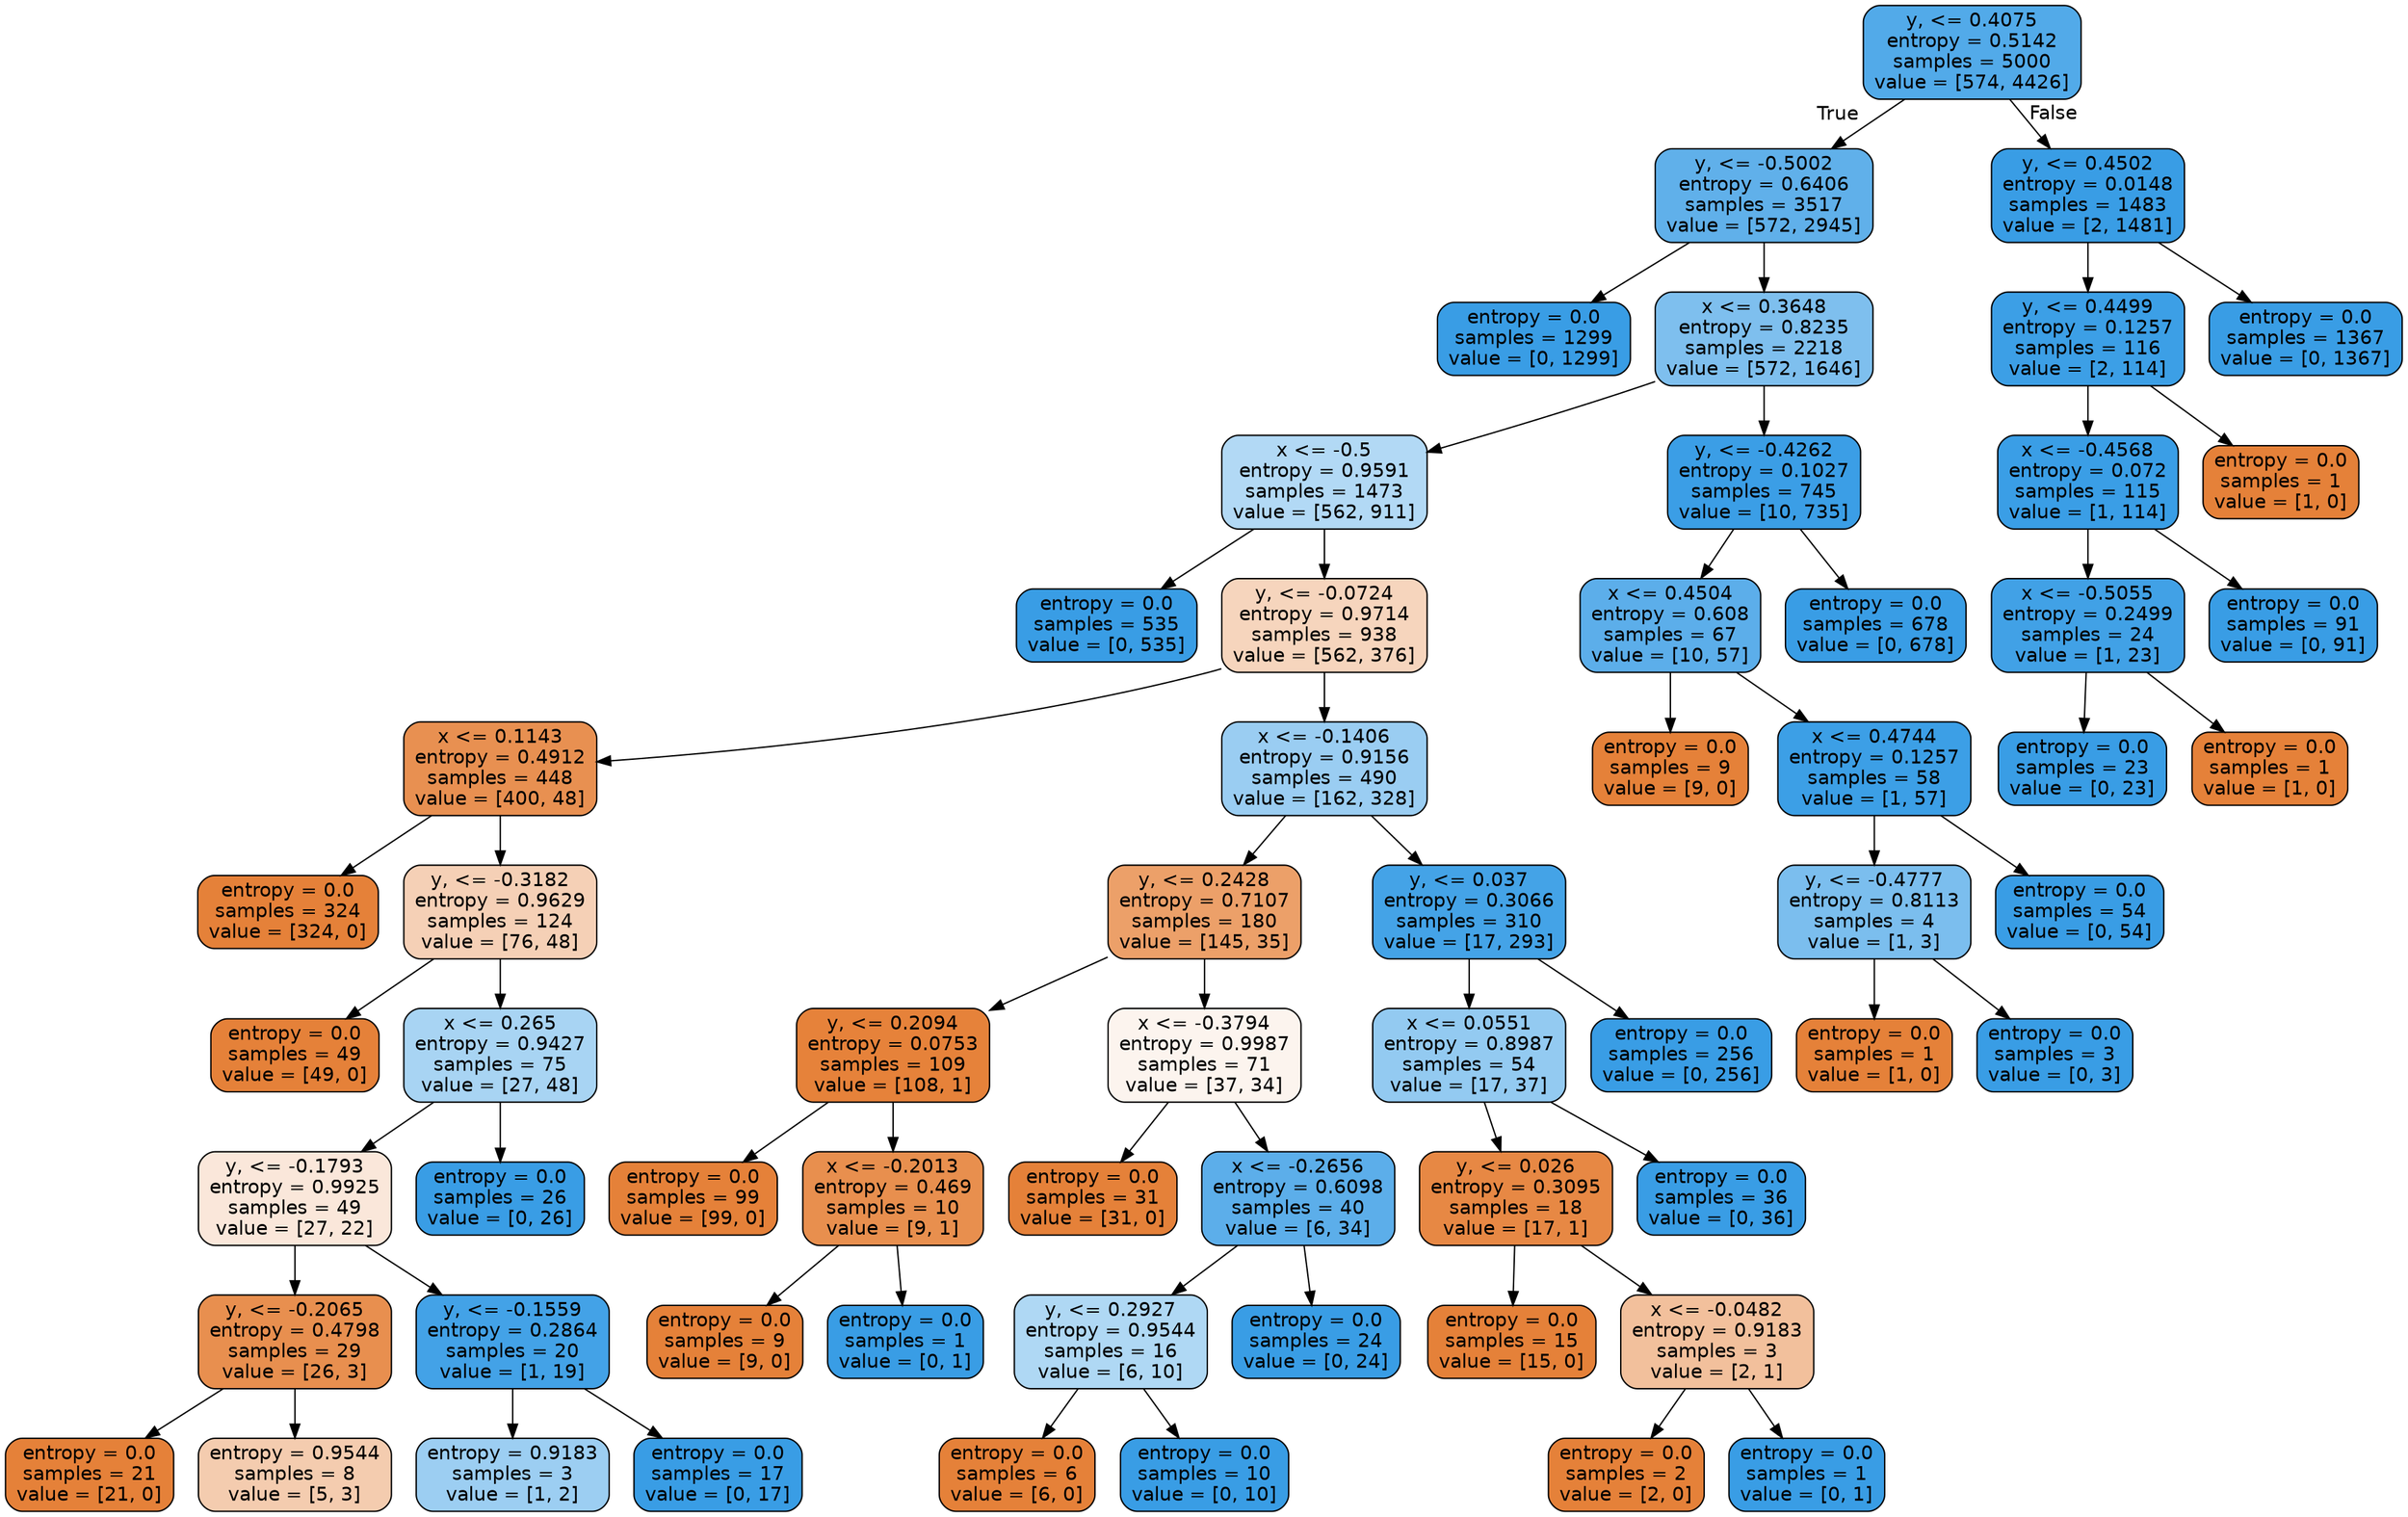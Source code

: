 digraph Tree {
node [shape=box, style="filled, rounded", color="black", fontname=helvetica] ;
edge [fontname=helvetica] ;
0 [label="y, <= 0.4075\nentropy = 0.5142\nsamples = 5000\nvalue = [574, 4426]", fillcolor="#399de5de"] ;
1 [label="y, <= -0.5002\nentropy = 0.6406\nsamples = 3517\nvalue = [572, 2945]", fillcolor="#399de5cd"] ;
0 -> 1 [labeldistance=2.5, labelangle=45, headlabel="True"] ;
2 [label="entropy = 0.0\nsamples = 1299\nvalue = [0, 1299]", fillcolor="#399de5ff"] ;
1 -> 2 ;
3 [label="x <= 0.3648\nentropy = 0.8235\nsamples = 2218\nvalue = [572, 1646]", fillcolor="#399de5a6"] ;
1 -> 3 ;
4 [label="x <= -0.5\nentropy = 0.9591\nsamples = 1473\nvalue = [562, 911]", fillcolor="#399de562"] ;
3 -> 4 ;
5 [label="entropy = 0.0\nsamples = 535\nvalue = [0, 535]", fillcolor="#399de5ff"] ;
4 -> 5 ;
6 [label="y, <= -0.0724\nentropy = 0.9714\nsamples = 938\nvalue = [562, 376]", fillcolor="#e5813954"] ;
4 -> 6 ;
7 [label="x <= 0.1143\nentropy = 0.4912\nsamples = 448\nvalue = [400, 48]", fillcolor="#e58139e0"] ;
6 -> 7 ;
8 [label="entropy = 0.0\nsamples = 324\nvalue = [324, 0]", fillcolor="#e58139ff"] ;
7 -> 8 ;
9 [label="y, <= -0.3182\nentropy = 0.9629\nsamples = 124\nvalue = [76, 48]", fillcolor="#e581395e"] ;
7 -> 9 ;
10 [label="entropy = 0.0\nsamples = 49\nvalue = [49, 0]", fillcolor="#e58139ff"] ;
9 -> 10 ;
11 [label="x <= 0.265\nentropy = 0.9427\nsamples = 75\nvalue = [27, 48]", fillcolor="#399de570"] ;
9 -> 11 ;
12 [label="y, <= -0.1793\nentropy = 0.9925\nsamples = 49\nvalue = [27, 22]", fillcolor="#e581392f"] ;
11 -> 12 ;
13 [label="y, <= -0.2065\nentropy = 0.4798\nsamples = 29\nvalue = [26, 3]", fillcolor="#e58139e2"] ;
12 -> 13 ;
14 [label="entropy = 0.0\nsamples = 21\nvalue = [21, 0]", fillcolor="#e58139ff"] ;
13 -> 14 ;
15 [label="entropy = 0.9544\nsamples = 8\nvalue = [5, 3]", fillcolor="#e5813966"] ;
13 -> 15 ;
16 [label="y, <= -0.1559\nentropy = 0.2864\nsamples = 20\nvalue = [1, 19]", fillcolor="#399de5f2"] ;
12 -> 16 ;
17 [label="entropy = 0.9183\nsamples = 3\nvalue = [1, 2]", fillcolor="#399de57f"] ;
16 -> 17 ;
18 [label="entropy = 0.0\nsamples = 17\nvalue = [0, 17]", fillcolor="#399de5ff"] ;
16 -> 18 ;
19 [label="entropy = 0.0\nsamples = 26\nvalue = [0, 26]", fillcolor="#399de5ff"] ;
11 -> 19 ;
20 [label="x <= -0.1406\nentropy = 0.9156\nsamples = 490\nvalue = [162, 328]", fillcolor="#399de581"] ;
6 -> 20 ;
21 [label="y, <= 0.2428\nentropy = 0.7107\nsamples = 180\nvalue = [145, 35]", fillcolor="#e58139c1"] ;
20 -> 21 ;
22 [label="y, <= 0.2094\nentropy = 0.0753\nsamples = 109\nvalue = [108, 1]", fillcolor="#e58139fd"] ;
21 -> 22 ;
23 [label="entropy = 0.0\nsamples = 99\nvalue = [99, 0]", fillcolor="#e58139ff"] ;
22 -> 23 ;
24 [label="x <= -0.2013\nentropy = 0.469\nsamples = 10\nvalue = [9, 1]", fillcolor="#e58139e3"] ;
22 -> 24 ;
25 [label="entropy = 0.0\nsamples = 9\nvalue = [9, 0]", fillcolor="#e58139ff"] ;
24 -> 25 ;
26 [label="entropy = 0.0\nsamples = 1\nvalue = [0, 1]", fillcolor="#399de5ff"] ;
24 -> 26 ;
27 [label="x <= -0.3794\nentropy = 0.9987\nsamples = 71\nvalue = [37, 34]", fillcolor="#e5813915"] ;
21 -> 27 ;
28 [label="entropy = 0.0\nsamples = 31\nvalue = [31, 0]", fillcolor="#e58139ff"] ;
27 -> 28 ;
29 [label="x <= -0.2656\nentropy = 0.6098\nsamples = 40\nvalue = [6, 34]", fillcolor="#399de5d2"] ;
27 -> 29 ;
30 [label="y, <= 0.2927\nentropy = 0.9544\nsamples = 16\nvalue = [6, 10]", fillcolor="#399de566"] ;
29 -> 30 ;
31 [label="entropy = 0.0\nsamples = 6\nvalue = [6, 0]", fillcolor="#e58139ff"] ;
30 -> 31 ;
32 [label="entropy = 0.0\nsamples = 10\nvalue = [0, 10]", fillcolor="#399de5ff"] ;
30 -> 32 ;
33 [label="entropy = 0.0\nsamples = 24\nvalue = [0, 24]", fillcolor="#399de5ff"] ;
29 -> 33 ;
34 [label="y, <= 0.037\nentropy = 0.3066\nsamples = 310\nvalue = [17, 293]", fillcolor="#399de5f0"] ;
20 -> 34 ;
35 [label="x <= 0.0551\nentropy = 0.8987\nsamples = 54\nvalue = [17, 37]", fillcolor="#399de58a"] ;
34 -> 35 ;
36 [label="y, <= 0.026\nentropy = 0.3095\nsamples = 18\nvalue = [17, 1]", fillcolor="#e58139f0"] ;
35 -> 36 ;
37 [label="entropy = 0.0\nsamples = 15\nvalue = [15, 0]", fillcolor="#e58139ff"] ;
36 -> 37 ;
38 [label="x <= -0.0482\nentropy = 0.9183\nsamples = 3\nvalue = [2, 1]", fillcolor="#e581397f"] ;
36 -> 38 ;
39 [label="entropy = 0.0\nsamples = 2\nvalue = [2, 0]", fillcolor="#e58139ff"] ;
38 -> 39 ;
40 [label="entropy = 0.0\nsamples = 1\nvalue = [0, 1]", fillcolor="#399de5ff"] ;
38 -> 40 ;
41 [label="entropy = 0.0\nsamples = 36\nvalue = [0, 36]", fillcolor="#399de5ff"] ;
35 -> 41 ;
42 [label="entropy = 0.0\nsamples = 256\nvalue = [0, 256]", fillcolor="#399de5ff"] ;
34 -> 42 ;
43 [label="y, <= -0.4262\nentropy = 0.1027\nsamples = 745\nvalue = [10, 735]", fillcolor="#399de5fc"] ;
3 -> 43 ;
44 [label="x <= 0.4504\nentropy = 0.608\nsamples = 67\nvalue = [10, 57]", fillcolor="#399de5d2"] ;
43 -> 44 ;
45 [label="entropy = 0.0\nsamples = 9\nvalue = [9, 0]", fillcolor="#e58139ff"] ;
44 -> 45 ;
46 [label="x <= 0.4744\nentropy = 0.1257\nsamples = 58\nvalue = [1, 57]", fillcolor="#399de5fb"] ;
44 -> 46 ;
47 [label="y, <= -0.4777\nentropy = 0.8113\nsamples = 4\nvalue = [1, 3]", fillcolor="#399de5aa"] ;
46 -> 47 ;
48 [label="entropy = 0.0\nsamples = 1\nvalue = [1, 0]", fillcolor="#e58139ff"] ;
47 -> 48 ;
49 [label="entropy = 0.0\nsamples = 3\nvalue = [0, 3]", fillcolor="#399de5ff"] ;
47 -> 49 ;
50 [label="entropy = 0.0\nsamples = 54\nvalue = [0, 54]", fillcolor="#399de5ff"] ;
46 -> 50 ;
51 [label="entropy = 0.0\nsamples = 678\nvalue = [0, 678]", fillcolor="#399de5ff"] ;
43 -> 51 ;
52 [label="y, <= 0.4502\nentropy = 0.0148\nsamples = 1483\nvalue = [2, 1481]", fillcolor="#399de5ff"] ;
0 -> 52 [labeldistance=2.5, labelangle=-45, headlabel="False"] ;
53 [label="y, <= 0.4499\nentropy = 0.1257\nsamples = 116\nvalue = [2, 114]", fillcolor="#399de5fb"] ;
52 -> 53 ;
54 [label="x <= -0.4568\nentropy = 0.072\nsamples = 115\nvalue = [1, 114]", fillcolor="#399de5fd"] ;
53 -> 54 ;
55 [label="x <= -0.5055\nentropy = 0.2499\nsamples = 24\nvalue = [1, 23]", fillcolor="#399de5f4"] ;
54 -> 55 ;
56 [label="entropy = 0.0\nsamples = 23\nvalue = [0, 23]", fillcolor="#399de5ff"] ;
55 -> 56 ;
57 [label="entropy = 0.0\nsamples = 1\nvalue = [1, 0]", fillcolor="#e58139ff"] ;
55 -> 57 ;
58 [label="entropy = 0.0\nsamples = 91\nvalue = [0, 91]", fillcolor="#399de5ff"] ;
54 -> 58 ;
59 [label="entropy = 0.0\nsamples = 1\nvalue = [1, 0]", fillcolor="#e58139ff"] ;
53 -> 59 ;
60 [label="entropy = 0.0\nsamples = 1367\nvalue = [0, 1367]", fillcolor="#399de5ff"] ;
52 -> 60 ;
}